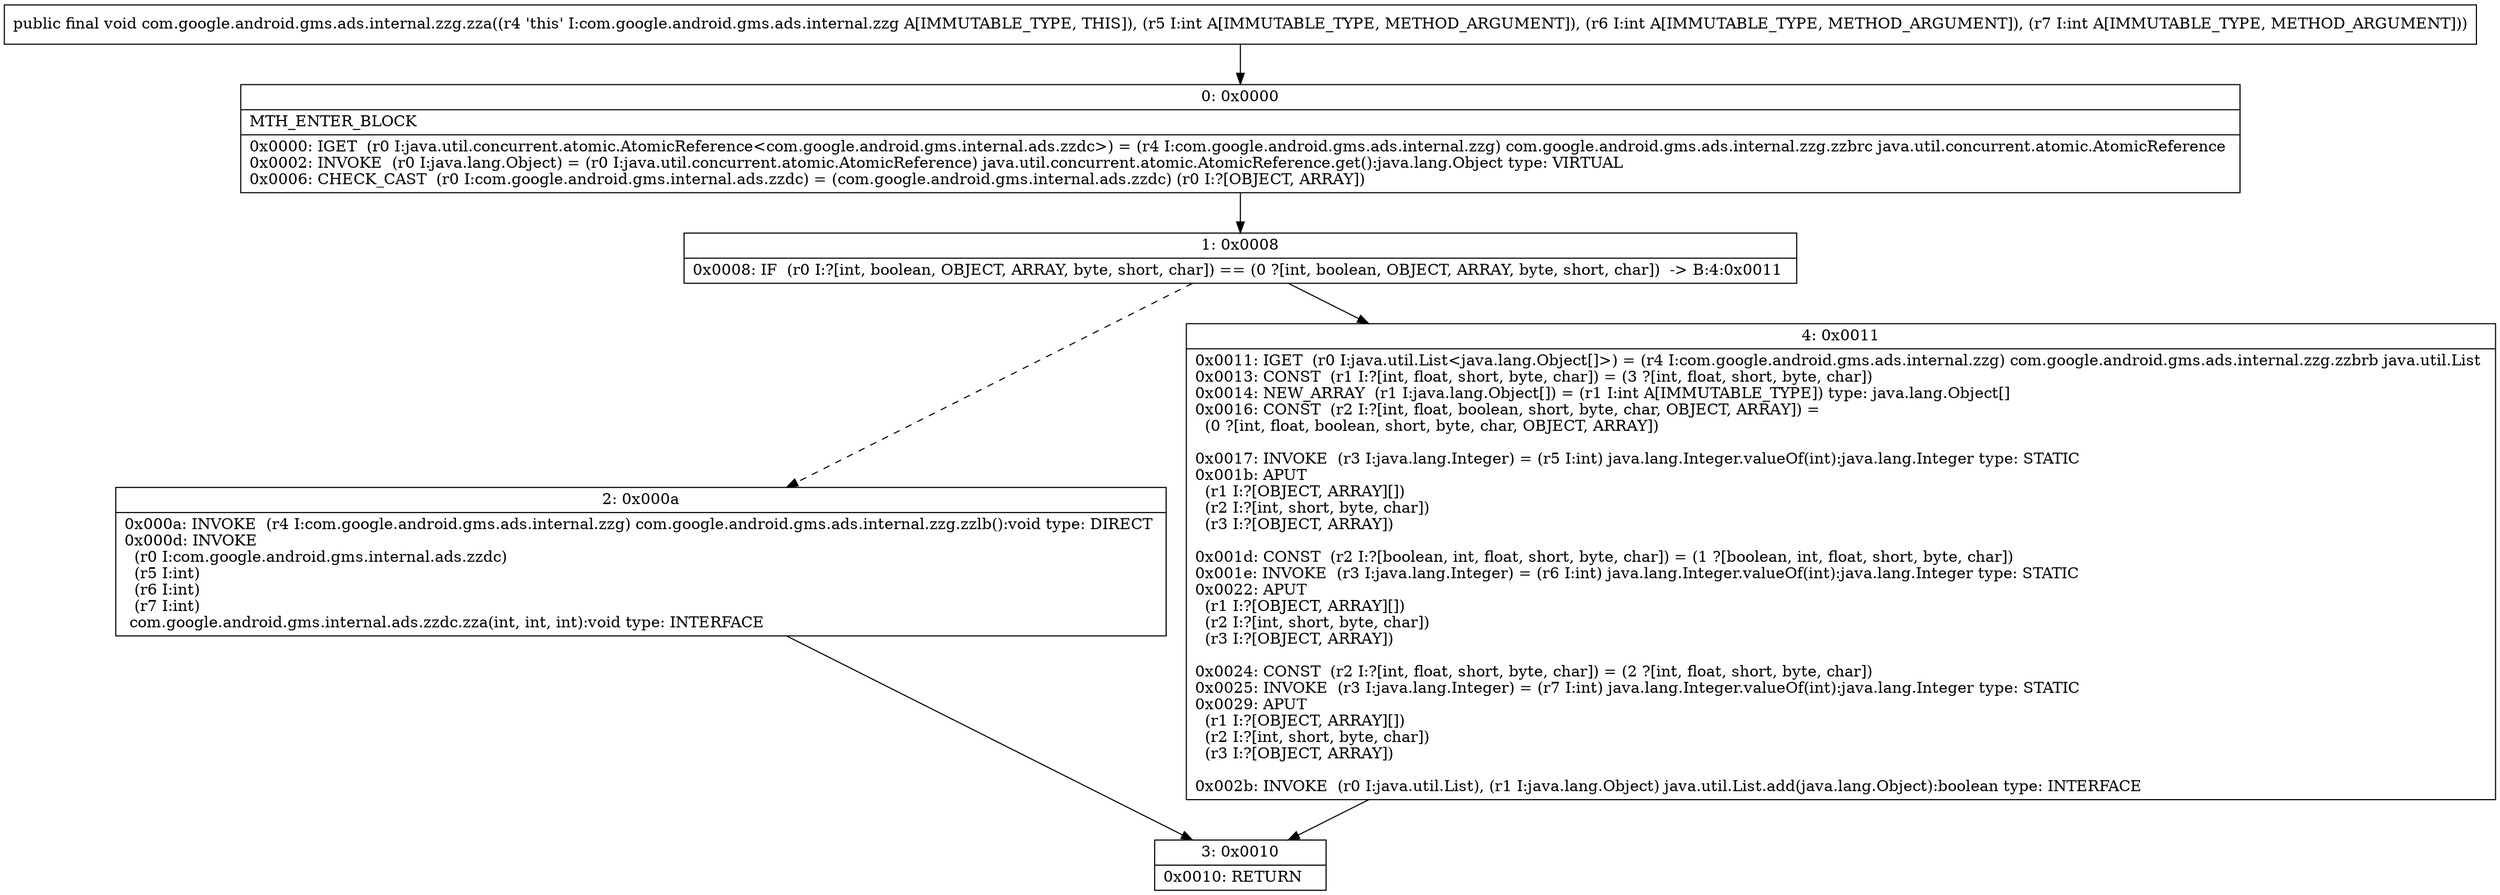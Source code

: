 digraph "CFG forcom.google.android.gms.ads.internal.zzg.zza(III)V" {
Node_0 [shape=record,label="{0\:\ 0x0000|MTH_ENTER_BLOCK\l|0x0000: IGET  (r0 I:java.util.concurrent.atomic.AtomicReference\<com.google.android.gms.internal.ads.zzdc\>) = (r4 I:com.google.android.gms.ads.internal.zzg) com.google.android.gms.ads.internal.zzg.zzbrc java.util.concurrent.atomic.AtomicReference \l0x0002: INVOKE  (r0 I:java.lang.Object) = (r0 I:java.util.concurrent.atomic.AtomicReference) java.util.concurrent.atomic.AtomicReference.get():java.lang.Object type: VIRTUAL \l0x0006: CHECK_CAST  (r0 I:com.google.android.gms.internal.ads.zzdc) = (com.google.android.gms.internal.ads.zzdc) (r0 I:?[OBJECT, ARRAY]) \l}"];
Node_1 [shape=record,label="{1\:\ 0x0008|0x0008: IF  (r0 I:?[int, boolean, OBJECT, ARRAY, byte, short, char]) == (0 ?[int, boolean, OBJECT, ARRAY, byte, short, char])  \-\> B:4:0x0011 \l}"];
Node_2 [shape=record,label="{2\:\ 0x000a|0x000a: INVOKE  (r4 I:com.google.android.gms.ads.internal.zzg) com.google.android.gms.ads.internal.zzg.zzlb():void type: DIRECT \l0x000d: INVOKE  \l  (r0 I:com.google.android.gms.internal.ads.zzdc)\l  (r5 I:int)\l  (r6 I:int)\l  (r7 I:int)\l com.google.android.gms.internal.ads.zzdc.zza(int, int, int):void type: INTERFACE \l}"];
Node_3 [shape=record,label="{3\:\ 0x0010|0x0010: RETURN   \l}"];
Node_4 [shape=record,label="{4\:\ 0x0011|0x0011: IGET  (r0 I:java.util.List\<java.lang.Object[]\>) = (r4 I:com.google.android.gms.ads.internal.zzg) com.google.android.gms.ads.internal.zzg.zzbrb java.util.List \l0x0013: CONST  (r1 I:?[int, float, short, byte, char]) = (3 ?[int, float, short, byte, char]) \l0x0014: NEW_ARRAY  (r1 I:java.lang.Object[]) = (r1 I:int A[IMMUTABLE_TYPE]) type: java.lang.Object[] \l0x0016: CONST  (r2 I:?[int, float, boolean, short, byte, char, OBJECT, ARRAY]) = \l  (0 ?[int, float, boolean, short, byte, char, OBJECT, ARRAY])\l \l0x0017: INVOKE  (r3 I:java.lang.Integer) = (r5 I:int) java.lang.Integer.valueOf(int):java.lang.Integer type: STATIC \l0x001b: APUT  \l  (r1 I:?[OBJECT, ARRAY][])\l  (r2 I:?[int, short, byte, char])\l  (r3 I:?[OBJECT, ARRAY])\l \l0x001d: CONST  (r2 I:?[boolean, int, float, short, byte, char]) = (1 ?[boolean, int, float, short, byte, char]) \l0x001e: INVOKE  (r3 I:java.lang.Integer) = (r6 I:int) java.lang.Integer.valueOf(int):java.lang.Integer type: STATIC \l0x0022: APUT  \l  (r1 I:?[OBJECT, ARRAY][])\l  (r2 I:?[int, short, byte, char])\l  (r3 I:?[OBJECT, ARRAY])\l \l0x0024: CONST  (r2 I:?[int, float, short, byte, char]) = (2 ?[int, float, short, byte, char]) \l0x0025: INVOKE  (r3 I:java.lang.Integer) = (r7 I:int) java.lang.Integer.valueOf(int):java.lang.Integer type: STATIC \l0x0029: APUT  \l  (r1 I:?[OBJECT, ARRAY][])\l  (r2 I:?[int, short, byte, char])\l  (r3 I:?[OBJECT, ARRAY])\l \l0x002b: INVOKE  (r0 I:java.util.List), (r1 I:java.lang.Object) java.util.List.add(java.lang.Object):boolean type: INTERFACE \l}"];
MethodNode[shape=record,label="{public final void com.google.android.gms.ads.internal.zzg.zza((r4 'this' I:com.google.android.gms.ads.internal.zzg A[IMMUTABLE_TYPE, THIS]), (r5 I:int A[IMMUTABLE_TYPE, METHOD_ARGUMENT]), (r6 I:int A[IMMUTABLE_TYPE, METHOD_ARGUMENT]), (r7 I:int A[IMMUTABLE_TYPE, METHOD_ARGUMENT])) }"];
MethodNode -> Node_0;
Node_0 -> Node_1;
Node_1 -> Node_2[style=dashed];
Node_1 -> Node_4;
Node_2 -> Node_3;
Node_4 -> Node_3;
}

